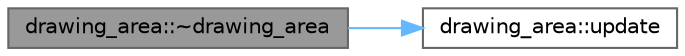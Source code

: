 digraph "drawing_area::~drawing_area"
{
 // LATEX_PDF_SIZE
  bgcolor="transparent";
  edge [fontname=Helvetica,fontsize=10,labelfontname=Helvetica,labelfontsize=10];
  node [fontname=Helvetica,fontsize=10,shape=box,height=0.2,width=0.4];
  rankdir="LR";
  Node1 [id="Node000001",label="drawing_area::~drawing_area",height=0.2,width=0.4,color="gray40", fillcolor="grey60", style="filled", fontcolor="black",tooltip="destructor"];
  Node1 -> Node2 [id="edge1_Node000001_Node000002",color="steelblue1",style="solid",tooltip=" "];
  Node2 [id="Node000002",label="drawing_area::update",height=0.2,width=0.4,color="grey40", fillcolor="white", style="filled",URL="$classdrawing__area.html#a3bce4fb6daed7d9cd31246096e5e55a2",tooltip="update the image"];
}
